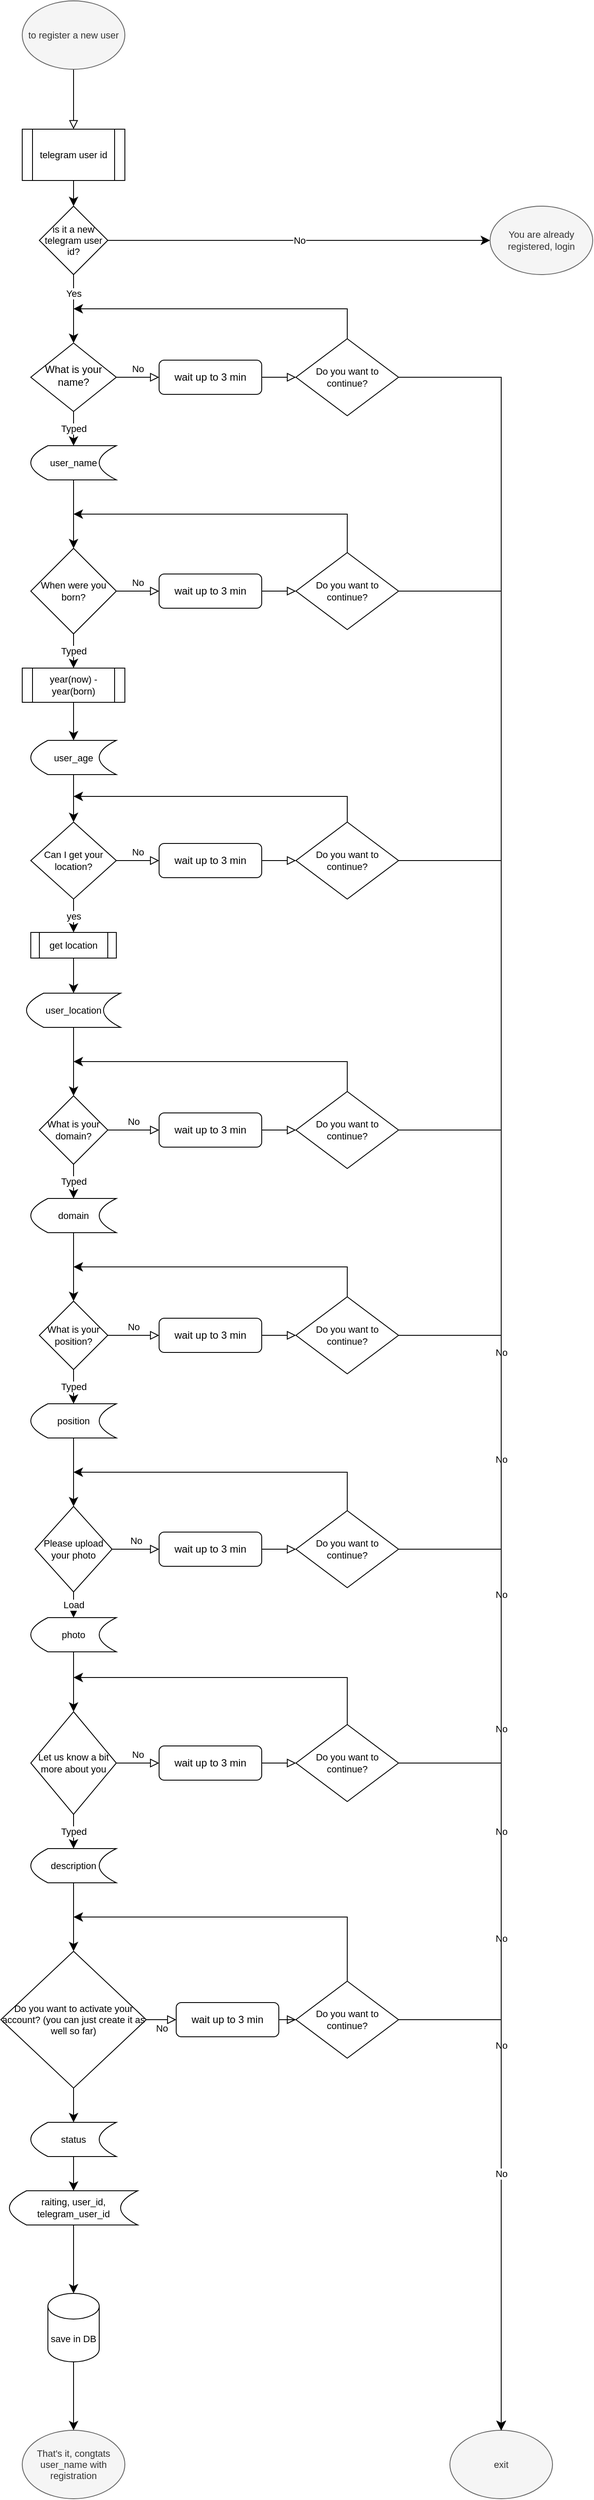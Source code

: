 <mxfile version="22.1.5" type="device">
  <diagram id="C5RBs43oDa-KdzZeNtuy" name="Page-1">
    <mxGraphModel dx="1364" dy="1940" grid="1" gridSize="10" guides="1" tooltips="1" connect="1" arrows="1" fold="1" page="1" pageScale="1" pageWidth="827" pageHeight="1169" math="0" shadow="0">
      <root>
        <mxCell id="WIyWlLk6GJQsqaUBKTNV-0" />
        <mxCell id="WIyWlLk6GJQsqaUBKTNV-1" parent="WIyWlLk6GJQsqaUBKTNV-0" />
        <mxCell id="WIyWlLk6GJQsqaUBKTNV-2" value="" style="rounded=0;html=1;jettySize=auto;orthogonalLoop=1;fontSize=11;endArrow=block;endFill=0;endSize=8;strokeWidth=1;shadow=0;labelBackgroundColor=none;edgeStyle=orthogonalEdgeStyle;" parent="WIyWlLk6GJQsqaUBKTNV-1" source="Lv3_BhyOrqylA06vnpCk-63" target="Lv3_BhyOrqylA06vnpCk-65" edge="1">
          <mxGeometry relative="1" as="geometry">
            <mxPoint x="220" y="50" as="sourcePoint" />
          </mxGeometry>
        </mxCell>
        <mxCell id="WIyWlLk6GJQsqaUBKTNV-5" value="No" style="edgeStyle=orthogonalEdgeStyle;rounded=0;html=1;jettySize=auto;orthogonalLoop=1;fontSize=11;endArrow=block;endFill=0;endSize=8;strokeWidth=1;shadow=0;labelBackgroundColor=none;" parent="WIyWlLk6GJQsqaUBKTNV-1" source="WIyWlLk6GJQsqaUBKTNV-6" target="WIyWlLk6GJQsqaUBKTNV-7" edge="1">
          <mxGeometry y="10" relative="1" as="geometry">
            <mxPoint as="offset" />
          </mxGeometry>
        </mxCell>
        <mxCell id="WIyWlLk6GJQsqaUBKTNV-6" value="What is your name?" style="rhombus;whiteSpace=wrap;html=1;shadow=0;fontFamily=Helvetica;fontSize=12;align=center;strokeWidth=1;spacing=6;spacingTop=-4;" parent="WIyWlLk6GJQsqaUBKTNV-1" vertex="1">
          <mxGeometry x="170" y="120" width="100" height="80" as="geometry" />
        </mxCell>
        <mxCell id="Lv3_BhyOrqylA06vnpCk-2" value="" style="edgeStyle=orthogonalEdgeStyle;shape=connector;rounded=0;orthogonalLoop=1;jettySize=auto;html=1;shadow=0;labelBackgroundColor=none;strokeColor=default;strokeWidth=1;align=center;verticalAlign=middle;fontFamily=Helvetica;fontSize=11;fontColor=default;endArrow=block;endFill=0;endSize=8;" edge="1" parent="WIyWlLk6GJQsqaUBKTNV-1" source="WIyWlLk6GJQsqaUBKTNV-7" target="Lv3_BhyOrqylA06vnpCk-1">
          <mxGeometry relative="1" as="geometry" />
        </mxCell>
        <mxCell id="WIyWlLk6GJQsqaUBKTNV-7" value="wait up to 3 min" style="rounded=1;whiteSpace=wrap;html=1;fontSize=12;glass=0;strokeWidth=1;shadow=0;" parent="WIyWlLk6GJQsqaUBKTNV-1" vertex="1">
          <mxGeometry x="320" y="140" width="120" height="40" as="geometry" />
        </mxCell>
        <mxCell id="Lv3_BhyOrqylA06vnpCk-1" value="Do you want to continue?" style="rhombus;whiteSpace=wrap;html=1;fontFamily=Helvetica;fontSize=11;fontColor=default;" vertex="1" parent="WIyWlLk6GJQsqaUBKTNV-1">
          <mxGeometry x="480" y="115" width="120" height="90" as="geometry" />
        </mxCell>
        <mxCell id="Lv3_BhyOrqylA06vnpCk-5" value="" style="endArrow=classic;html=1;rounded=0;shadow=0;labelBackgroundColor=none;strokeColor=default;strokeWidth=1;align=center;verticalAlign=middle;fontFamily=Helvetica;fontSize=11;fontColor=default;endSize=8;shape=connector;exitX=0.5;exitY=0;exitDx=0;exitDy=0;" edge="1" parent="WIyWlLk6GJQsqaUBKTNV-1" source="Lv3_BhyOrqylA06vnpCk-1">
          <mxGeometry width="50" height="50" relative="1" as="geometry">
            <mxPoint x="400" y="340" as="sourcePoint" />
            <mxPoint x="220" y="80" as="targetPoint" />
            <Array as="points">
              <mxPoint x="540" y="80" />
            </Array>
          </mxGeometry>
        </mxCell>
        <mxCell id="Lv3_BhyOrqylA06vnpCk-6" value="" style="endArrow=classic;html=1;rounded=0;shadow=0;labelBackgroundColor=none;strokeColor=default;strokeWidth=1;align=center;verticalAlign=middle;fontFamily=Helvetica;fontSize=11;fontColor=default;endSize=8;shape=connector;exitX=0.5;exitY=1;exitDx=0;exitDy=0;" edge="1" parent="WIyWlLk6GJQsqaUBKTNV-1" source="WIyWlLk6GJQsqaUBKTNV-6" target="Lv3_BhyOrqylA06vnpCk-8">
          <mxGeometry relative="1" as="geometry">
            <mxPoint x="370" y="310" as="sourcePoint" />
            <mxPoint x="220" y="280" as="targetPoint" />
          </mxGeometry>
        </mxCell>
        <mxCell id="Lv3_BhyOrqylA06vnpCk-7" value="Typed" style="edgeLabel;resizable=0;html=1;align=center;verticalAlign=middle;fontFamily=Helvetica;fontSize=11;fontColor=default;" connectable="0" vertex="1" parent="Lv3_BhyOrqylA06vnpCk-6">
          <mxGeometry relative="1" as="geometry" />
        </mxCell>
        <mxCell id="Lv3_BhyOrqylA06vnpCk-8" value="user_name" style="shape=dataStorage;whiteSpace=wrap;html=1;fixedSize=1;fontFamily=Helvetica;fontSize=11;fontColor=default;" vertex="1" parent="WIyWlLk6GJQsqaUBKTNV-1">
          <mxGeometry x="170" y="240" width="100" height="40" as="geometry" />
        </mxCell>
        <mxCell id="Lv3_BhyOrqylA06vnpCk-9" value="When were you born?" style="rhombus;whiteSpace=wrap;html=1;fontFamily=Helvetica;fontSize=11;fontColor=default;" vertex="1" parent="WIyWlLk6GJQsqaUBKTNV-1">
          <mxGeometry x="170" y="360" width="100" height="100" as="geometry" />
        </mxCell>
        <mxCell id="Lv3_BhyOrqylA06vnpCk-10" value="" style="endArrow=classic;html=1;rounded=0;shadow=0;labelBackgroundColor=none;strokeColor=default;strokeWidth=1;align=center;verticalAlign=middle;fontFamily=Helvetica;fontSize=11;fontColor=default;endSize=8;shape=connector;exitX=0.5;exitY=1;exitDx=0;exitDy=0;entryX=0.5;entryY=0;entryDx=0;entryDy=0;" edge="1" parent="WIyWlLk6GJQsqaUBKTNV-1" source="Lv3_BhyOrqylA06vnpCk-8" target="Lv3_BhyOrqylA06vnpCk-9">
          <mxGeometry width="50" height="50" relative="1" as="geometry">
            <mxPoint x="400" y="340" as="sourcePoint" />
            <mxPoint x="450" y="290" as="targetPoint" />
          </mxGeometry>
        </mxCell>
        <mxCell id="Lv3_BhyOrqylA06vnpCk-16" value="" style="endArrow=classic;html=1;rounded=0;shadow=0;labelBackgroundColor=none;strokeColor=default;strokeWidth=1;align=center;verticalAlign=middle;fontFamily=Helvetica;fontSize=11;fontColor=default;endSize=8;shape=connector;exitX=0.5;exitY=1;exitDx=0;exitDy=0;" edge="1" parent="WIyWlLk6GJQsqaUBKTNV-1" source="Lv3_BhyOrqylA06vnpCk-9" target="Lv3_BhyOrqylA06vnpCk-24">
          <mxGeometry relative="1" as="geometry">
            <mxPoint x="230" y="470" as="sourcePoint" />
            <mxPoint x="220" y="520" as="targetPoint" />
          </mxGeometry>
        </mxCell>
        <mxCell id="Lv3_BhyOrqylA06vnpCk-17" value="Typed" style="edgeLabel;resizable=0;html=1;align=center;verticalAlign=middle;fontFamily=Helvetica;fontSize=11;fontColor=default;" connectable="0" vertex="1" parent="Lv3_BhyOrqylA06vnpCk-16">
          <mxGeometry relative="1" as="geometry" />
        </mxCell>
        <mxCell id="Lv3_BhyOrqylA06vnpCk-18" value="Can I get your location?" style="rhombus;whiteSpace=wrap;html=1;fontFamily=Helvetica;fontSize=11;fontColor=default;" vertex="1" parent="WIyWlLk6GJQsqaUBKTNV-1">
          <mxGeometry x="170" y="680" width="100" height="90" as="geometry" />
        </mxCell>
        <mxCell id="Lv3_BhyOrqylA06vnpCk-19" value="" style="endArrow=classic;html=1;rounded=0;shadow=0;labelBackgroundColor=none;strokeColor=default;strokeWidth=1;align=center;verticalAlign=middle;fontFamily=Helvetica;fontSize=11;fontColor=default;endSize=8;shape=connector;" edge="1" parent="WIyWlLk6GJQsqaUBKTNV-1" source="Lv3_BhyOrqylA06vnpCk-18" target="Lv3_BhyOrqylA06vnpCk-21">
          <mxGeometry relative="1" as="geometry">
            <mxPoint x="370" y="580" as="sourcePoint" />
            <mxPoint x="470" y="580" as="targetPoint" />
          </mxGeometry>
        </mxCell>
        <mxCell id="Lv3_BhyOrqylA06vnpCk-20" value="yes" style="edgeLabel;resizable=0;html=1;align=center;verticalAlign=middle;fontFamily=Helvetica;fontSize=11;fontColor=default;" connectable="0" vertex="1" parent="Lv3_BhyOrqylA06vnpCk-19">
          <mxGeometry relative="1" as="geometry" />
        </mxCell>
        <mxCell id="Lv3_BhyOrqylA06vnpCk-21" value="get location" style="shape=process;whiteSpace=wrap;html=1;backgroundOutline=1;fontFamily=Helvetica;fontSize=11;fontColor=default;" vertex="1" parent="WIyWlLk6GJQsqaUBKTNV-1">
          <mxGeometry x="170" y="809" width="100" height="30" as="geometry" />
        </mxCell>
        <mxCell id="Lv3_BhyOrqylA06vnpCk-22" value="" style="endArrow=classic;html=1;rounded=0;shadow=0;labelBackgroundColor=none;strokeColor=default;strokeWidth=1;align=center;verticalAlign=middle;fontFamily=Helvetica;fontSize=11;fontColor=default;endSize=8;shape=connector;" edge="1" parent="WIyWlLk6GJQsqaUBKTNV-1" source="Lv3_BhyOrqylA06vnpCk-21" target="Lv3_BhyOrqylA06vnpCk-23">
          <mxGeometry width="50" height="50" relative="1" as="geometry">
            <mxPoint x="400" y="450" as="sourcePoint" />
            <mxPoint x="450" y="400" as="targetPoint" />
          </mxGeometry>
        </mxCell>
        <mxCell id="Lv3_BhyOrqylA06vnpCk-23" value="user_location" style="shape=dataStorage;whiteSpace=wrap;html=1;fixedSize=1;fontFamily=Helvetica;fontSize=11;fontColor=default;" vertex="1" parent="WIyWlLk6GJQsqaUBKTNV-1">
          <mxGeometry x="165" y="880" width="110" height="40" as="geometry" />
        </mxCell>
        <mxCell id="Lv3_BhyOrqylA06vnpCk-24" value="year(now) - year(born)" style="shape=process;whiteSpace=wrap;html=1;backgroundOutline=1;fontFamily=Helvetica;fontSize=11;fontColor=default;" vertex="1" parent="WIyWlLk6GJQsqaUBKTNV-1">
          <mxGeometry x="160" y="500" width="120" height="40" as="geometry" />
        </mxCell>
        <mxCell id="Lv3_BhyOrqylA06vnpCk-25" value="" style="endArrow=classic;html=1;rounded=0;shadow=0;labelBackgroundColor=none;strokeColor=default;strokeWidth=1;align=center;verticalAlign=middle;fontFamily=Helvetica;fontSize=11;fontColor=default;endSize=8;shape=connector;" edge="1" parent="WIyWlLk6GJQsqaUBKTNV-1" source="Lv3_BhyOrqylA06vnpCk-24" target="Lv3_BhyOrqylA06vnpCk-26">
          <mxGeometry width="50" height="50" relative="1" as="geometry">
            <mxPoint x="400" y="620" as="sourcePoint" />
            <mxPoint x="220" y="590" as="targetPoint" />
          </mxGeometry>
        </mxCell>
        <mxCell id="Lv3_BhyOrqylA06vnpCk-26" value="user_age" style="shape=dataStorage;whiteSpace=wrap;html=1;fixedSize=1;fontFamily=Helvetica;fontSize=11;fontColor=default;" vertex="1" parent="WIyWlLk6GJQsqaUBKTNV-1">
          <mxGeometry x="170" y="584.5" width="100" height="40" as="geometry" />
        </mxCell>
        <mxCell id="Lv3_BhyOrqylA06vnpCk-28" value="" style="endArrow=classic;html=1;rounded=0;shadow=0;labelBackgroundColor=none;strokeColor=default;strokeWidth=1;align=center;verticalAlign=middle;fontFamily=Helvetica;fontSize=11;fontColor=default;endSize=8;shape=connector;" edge="1" parent="WIyWlLk6GJQsqaUBKTNV-1" source="Lv3_BhyOrqylA06vnpCk-26" target="Lv3_BhyOrqylA06vnpCk-18">
          <mxGeometry width="50" height="50" relative="1" as="geometry">
            <mxPoint x="400" y="620" as="sourcePoint" />
            <mxPoint x="450" y="570" as="targetPoint" />
          </mxGeometry>
        </mxCell>
        <mxCell id="Lv3_BhyOrqylA06vnpCk-29" value="" style="endArrow=classic;html=1;rounded=0;shadow=0;labelBackgroundColor=none;strokeColor=default;strokeWidth=1;align=center;verticalAlign=middle;fontFamily=Helvetica;fontSize=11;fontColor=default;endSize=8;shape=connector;" edge="1" parent="WIyWlLk6GJQsqaUBKTNV-1" source="Lv3_BhyOrqylA06vnpCk-23" target="Lv3_BhyOrqylA06vnpCk-30">
          <mxGeometry width="50" height="50" relative="1" as="geometry">
            <mxPoint x="400" y="620" as="sourcePoint" />
            <mxPoint x="450" y="570" as="targetPoint" />
          </mxGeometry>
        </mxCell>
        <mxCell id="Lv3_BhyOrqylA06vnpCk-30" value="What is your domain?" style="rhombus;whiteSpace=wrap;html=1;fontFamily=Helvetica;fontSize=11;fontColor=default;" vertex="1" parent="WIyWlLk6GJQsqaUBKTNV-1">
          <mxGeometry x="180" y="1000" width="80" height="80" as="geometry" />
        </mxCell>
        <mxCell id="Lv3_BhyOrqylA06vnpCk-31" value="domain" style="shape=dataStorage;whiteSpace=wrap;html=1;fixedSize=1;fontFamily=Helvetica;fontSize=11;fontColor=default;" vertex="1" parent="WIyWlLk6GJQsqaUBKTNV-1">
          <mxGeometry x="170" y="1120" width="100" height="40" as="geometry" />
        </mxCell>
        <mxCell id="Lv3_BhyOrqylA06vnpCk-32" value="" style="endArrow=classic;html=1;rounded=0;shadow=0;labelBackgroundColor=none;strokeColor=default;strokeWidth=1;align=center;verticalAlign=middle;fontFamily=Helvetica;fontSize=11;fontColor=default;endSize=8;shape=connector;" edge="1" parent="WIyWlLk6GJQsqaUBKTNV-1" source="Lv3_BhyOrqylA06vnpCk-30" target="Lv3_BhyOrqylA06vnpCk-31">
          <mxGeometry relative="1" as="geometry">
            <mxPoint x="270" y="890" as="sourcePoint" />
            <mxPoint x="370" y="890" as="targetPoint" />
          </mxGeometry>
        </mxCell>
        <mxCell id="Lv3_BhyOrqylA06vnpCk-33" value="Typed" style="edgeLabel;resizable=0;html=1;align=center;verticalAlign=middle;fontFamily=Helvetica;fontSize=11;fontColor=default;" connectable="0" vertex="1" parent="Lv3_BhyOrqylA06vnpCk-32">
          <mxGeometry relative="1" as="geometry" />
        </mxCell>
        <mxCell id="Lv3_BhyOrqylA06vnpCk-36" value="" style="endArrow=classic;html=1;rounded=0;shadow=0;labelBackgroundColor=none;strokeColor=default;strokeWidth=1;align=center;verticalAlign=middle;fontFamily=Helvetica;fontSize=11;fontColor=default;endSize=8;shape=connector;" edge="1" parent="WIyWlLk6GJQsqaUBKTNV-1" source="Lv3_BhyOrqylA06vnpCk-31" target="Lv3_BhyOrqylA06vnpCk-37">
          <mxGeometry width="50" height="50" relative="1" as="geometry">
            <mxPoint x="300" y="920" as="sourcePoint" />
            <mxPoint x="220" y="1240" as="targetPoint" />
          </mxGeometry>
        </mxCell>
        <mxCell id="Lv3_BhyOrqylA06vnpCk-37" value="What is your position?" style="rhombus;whiteSpace=wrap;html=1;fontFamily=Helvetica;fontSize=11;fontColor=default;" vertex="1" parent="WIyWlLk6GJQsqaUBKTNV-1">
          <mxGeometry x="180" y="1240" width="80" height="80" as="geometry" />
        </mxCell>
        <mxCell id="Lv3_BhyOrqylA06vnpCk-38" value="" style="endArrow=classic;html=1;rounded=0;shadow=0;labelBackgroundColor=none;strokeColor=default;strokeWidth=1;align=center;verticalAlign=middle;fontFamily=Helvetica;fontSize=11;fontColor=default;endSize=8;shape=connector;" edge="1" parent="WIyWlLk6GJQsqaUBKTNV-1" source="Lv3_BhyOrqylA06vnpCk-37" target="Lv3_BhyOrqylA06vnpCk-40">
          <mxGeometry relative="1" as="geometry">
            <mxPoint x="230" y="1090" as="sourcePoint" />
            <mxPoint x="220" y="1360" as="targetPoint" />
            <Array as="points">
              <mxPoint x="220" y="1340" />
            </Array>
          </mxGeometry>
        </mxCell>
        <mxCell id="Lv3_BhyOrqylA06vnpCk-39" value="Typed" style="edgeLabel;resizable=0;html=1;align=center;verticalAlign=middle;fontFamily=Helvetica;fontSize=11;fontColor=default;" connectable="0" vertex="1" parent="Lv3_BhyOrqylA06vnpCk-38">
          <mxGeometry relative="1" as="geometry" />
        </mxCell>
        <mxCell id="Lv3_BhyOrqylA06vnpCk-40" value="position" style="shape=dataStorage;whiteSpace=wrap;html=1;fixedSize=1;fontFamily=Helvetica;fontSize=11;fontColor=default;" vertex="1" parent="WIyWlLk6GJQsqaUBKTNV-1">
          <mxGeometry x="170" y="1360" width="100" height="40" as="geometry" />
        </mxCell>
        <mxCell id="Lv3_BhyOrqylA06vnpCk-41" value="" style="endArrow=classic;html=1;rounded=0;shadow=0;labelBackgroundColor=none;strokeColor=default;strokeWidth=1;align=center;verticalAlign=middle;fontFamily=Helvetica;fontSize=11;fontColor=default;endSize=8;shape=connector;" edge="1" parent="WIyWlLk6GJQsqaUBKTNV-1" source="Lv3_BhyOrqylA06vnpCk-40" target="Lv3_BhyOrqylA06vnpCk-42">
          <mxGeometry width="50" height="50" relative="1" as="geometry">
            <mxPoint x="360" y="1350" as="sourcePoint" />
            <mxPoint x="410" y="1300" as="targetPoint" />
          </mxGeometry>
        </mxCell>
        <mxCell id="Lv3_BhyOrqylA06vnpCk-42" value="Please upload your photo" style="rhombus;whiteSpace=wrap;html=1;fontFamily=Helvetica;fontSize=11;fontColor=default;" vertex="1" parent="WIyWlLk6GJQsqaUBKTNV-1">
          <mxGeometry x="175" y="1480" width="90" height="100" as="geometry" />
        </mxCell>
        <mxCell id="Lv3_BhyOrqylA06vnpCk-45" value="photo" style="shape=dataStorage;whiteSpace=wrap;html=1;fixedSize=1;fontFamily=Helvetica;fontSize=11;fontColor=default;" vertex="1" parent="WIyWlLk6GJQsqaUBKTNV-1">
          <mxGeometry x="170" y="1610" width="100" height="40" as="geometry" />
        </mxCell>
        <mxCell id="Lv3_BhyOrqylA06vnpCk-46" value="" style="endArrow=classic;html=1;rounded=0;shadow=0;labelBackgroundColor=none;strokeColor=default;strokeWidth=1;align=center;verticalAlign=middle;fontFamily=Helvetica;fontSize=11;fontColor=default;endSize=8;shape=connector;" edge="1" parent="WIyWlLk6GJQsqaUBKTNV-1" source="Lv3_BhyOrqylA06vnpCk-42" target="Lv3_BhyOrqylA06vnpCk-45">
          <mxGeometry relative="1" as="geometry">
            <mxPoint x="320" y="1410" as="sourcePoint" />
            <mxPoint x="420" y="1410" as="targetPoint" />
          </mxGeometry>
        </mxCell>
        <mxCell id="Lv3_BhyOrqylA06vnpCk-47" value="Load" style="edgeLabel;resizable=0;html=1;align=center;verticalAlign=middle;fontFamily=Helvetica;fontSize=11;fontColor=default;" connectable="0" vertex="1" parent="Lv3_BhyOrqylA06vnpCk-46">
          <mxGeometry relative="1" as="geometry" />
        </mxCell>
        <mxCell id="Lv3_BhyOrqylA06vnpCk-48" value="" style="endArrow=classic;html=1;rounded=0;shadow=0;labelBackgroundColor=none;strokeColor=default;strokeWidth=1;align=center;verticalAlign=middle;fontFamily=Helvetica;fontSize=11;fontColor=default;endSize=8;shape=connector;" edge="1" parent="WIyWlLk6GJQsqaUBKTNV-1" source="Lv3_BhyOrqylA06vnpCk-45" target="Lv3_BhyOrqylA06vnpCk-49">
          <mxGeometry width="50" height="50" relative="1" as="geometry">
            <mxPoint x="350" y="1620" as="sourcePoint" />
            <mxPoint x="400" y="1570" as="targetPoint" />
          </mxGeometry>
        </mxCell>
        <mxCell id="Lv3_BhyOrqylA06vnpCk-49" value="Let us know a bit more about you" style="rhombus;whiteSpace=wrap;html=1;fontFamily=Helvetica;fontSize=11;fontColor=default;" vertex="1" parent="WIyWlLk6GJQsqaUBKTNV-1">
          <mxGeometry x="170" y="1720" width="100" height="120" as="geometry" />
        </mxCell>
        <mxCell id="Lv3_BhyOrqylA06vnpCk-50" value="description" style="shape=dataStorage;whiteSpace=wrap;html=1;fixedSize=1;fontFamily=Helvetica;fontSize=11;fontColor=default;" vertex="1" parent="WIyWlLk6GJQsqaUBKTNV-1">
          <mxGeometry x="170" y="1880" width="100" height="40" as="geometry" />
        </mxCell>
        <mxCell id="Lv3_BhyOrqylA06vnpCk-51" value="" style="endArrow=classic;html=1;rounded=0;shadow=0;labelBackgroundColor=none;strokeColor=default;strokeWidth=1;align=center;verticalAlign=middle;fontFamily=Helvetica;fontSize=11;fontColor=default;endSize=8;shape=connector;" edge="1" parent="WIyWlLk6GJQsqaUBKTNV-1" source="Lv3_BhyOrqylA06vnpCk-49" target="Lv3_BhyOrqylA06vnpCk-50">
          <mxGeometry relative="1" as="geometry">
            <mxPoint x="230" y="1330" as="sourcePoint" />
            <mxPoint x="230" y="1370" as="targetPoint" />
            <Array as="points" />
          </mxGeometry>
        </mxCell>
        <mxCell id="Lv3_BhyOrqylA06vnpCk-52" value="Typed" style="edgeLabel;resizable=0;html=1;align=center;verticalAlign=middle;fontFamily=Helvetica;fontSize=11;fontColor=default;" connectable="0" vertex="1" parent="Lv3_BhyOrqylA06vnpCk-51">
          <mxGeometry relative="1" as="geometry" />
        </mxCell>
        <mxCell id="Lv3_BhyOrqylA06vnpCk-53" value="" style="endArrow=classic;html=1;rounded=0;shadow=0;labelBackgroundColor=none;strokeColor=default;strokeWidth=1;align=center;verticalAlign=middle;fontFamily=Helvetica;fontSize=11;fontColor=default;endSize=8;shape=connector;" edge="1" parent="WIyWlLk6GJQsqaUBKTNV-1" source="Lv3_BhyOrqylA06vnpCk-50">
          <mxGeometry width="50" height="50" relative="1" as="geometry">
            <mxPoint x="350" y="1920" as="sourcePoint" />
            <mxPoint x="220" y="2000" as="targetPoint" />
          </mxGeometry>
        </mxCell>
        <mxCell id="Lv3_BhyOrqylA06vnpCk-54" value="Do you want to activate your account? (you can just create it as well so far)" style="rhombus;whiteSpace=wrap;html=1;fontFamily=Helvetica;fontSize=11;fontColor=default;" vertex="1" parent="WIyWlLk6GJQsqaUBKTNV-1">
          <mxGeometry x="135" y="2000" width="170" height="160" as="geometry" />
        </mxCell>
        <mxCell id="Lv3_BhyOrqylA06vnpCk-55" value="status" style="shape=dataStorage;whiteSpace=wrap;html=1;fixedSize=1;fontFamily=Helvetica;fontSize=11;fontColor=default;" vertex="1" parent="WIyWlLk6GJQsqaUBKTNV-1">
          <mxGeometry x="170" y="2200" width="100" height="40" as="geometry" />
        </mxCell>
        <mxCell id="Lv3_BhyOrqylA06vnpCk-59" value="" style="endArrow=classic;html=1;rounded=0;shadow=0;labelBackgroundColor=none;strokeColor=default;strokeWidth=1;align=center;verticalAlign=middle;fontFamily=Helvetica;fontSize=11;fontColor=default;endSize=8;shape=connector;" edge="1" parent="WIyWlLk6GJQsqaUBKTNV-1" source="Lv3_BhyOrqylA06vnpCk-54" target="Lv3_BhyOrqylA06vnpCk-55">
          <mxGeometry width="50" height="50" relative="1" as="geometry">
            <mxPoint x="390" y="2160" as="sourcePoint" />
            <mxPoint x="440" y="2110" as="targetPoint" />
          </mxGeometry>
        </mxCell>
        <mxCell id="Lv3_BhyOrqylA06vnpCk-60" value="raiting, user_id, telegram_user_id" style="shape=dataStorage;whiteSpace=wrap;html=1;fixedSize=1;fontFamily=Helvetica;fontSize=11;fontColor=default;" vertex="1" parent="WIyWlLk6GJQsqaUBKTNV-1">
          <mxGeometry x="145" y="2280" width="150" height="40" as="geometry" />
        </mxCell>
        <mxCell id="Lv3_BhyOrqylA06vnpCk-62" value="save in DB" style="shape=cylinder3;whiteSpace=wrap;html=1;boundedLbl=1;backgroundOutline=1;size=15;fontFamily=Helvetica;fontSize=11;fontColor=default;" vertex="1" parent="WIyWlLk6GJQsqaUBKTNV-1">
          <mxGeometry x="190" y="2400" width="60" height="80" as="geometry" />
        </mxCell>
        <mxCell id="Lv3_BhyOrqylA06vnpCk-63" value="to register a new user" style="ellipse;whiteSpace=wrap;html=1;fontFamily=Helvetica;fontSize=11;fontColor=#333333;fillColor=#f5f5f5;strokeColor=#666666;" vertex="1" parent="WIyWlLk6GJQsqaUBKTNV-1">
          <mxGeometry x="160" y="-280" width="120" height="80" as="geometry" />
        </mxCell>
        <mxCell id="Lv3_BhyOrqylA06vnpCk-64" value="That&#39;s it, congtats user_name with registration" style="ellipse;whiteSpace=wrap;html=1;fontFamily=Helvetica;fontSize=11;fontColor=#333333;fillColor=#f5f5f5;strokeColor=#666666;" vertex="1" parent="WIyWlLk6GJQsqaUBKTNV-1">
          <mxGeometry x="160" y="2560" width="120" height="80" as="geometry" />
        </mxCell>
        <mxCell id="Lv3_BhyOrqylA06vnpCk-65" value="telegram user id" style="shape=process;whiteSpace=wrap;html=1;backgroundOutline=1;fontFamily=Helvetica;fontSize=11;fontColor=default;" vertex="1" parent="WIyWlLk6GJQsqaUBKTNV-1">
          <mxGeometry x="160" y="-130" width="120" height="60" as="geometry" />
        </mxCell>
        <mxCell id="Lv3_BhyOrqylA06vnpCk-66" value="is it a new telegram user id?" style="rhombus;whiteSpace=wrap;html=1;fontFamily=Helvetica;fontSize=11;fontColor=default;" vertex="1" parent="WIyWlLk6GJQsqaUBKTNV-1">
          <mxGeometry x="180" y="-40" width="80" height="80" as="geometry" />
        </mxCell>
        <mxCell id="Lv3_BhyOrqylA06vnpCk-67" value="" style="endArrow=classic;html=1;rounded=0;shadow=0;labelBackgroundColor=none;strokeColor=default;strokeWidth=1;align=center;verticalAlign=middle;fontFamily=Helvetica;fontSize=11;fontColor=default;endSize=8;shape=connector;" edge="1" parent="WIyWlLk6GJQsqaUBKTNV-1" source="Lv3_BhyOrqylA06vnpCk-65" target="Lv3_BhyOrqylA06vnpCk-66">
          <mxGeometry width="50" height="50" relative="1" as="geometry">
            <mxPoint x="390" y="240" as="sourcePoint" />
            <mxPoint x="440" y="190" as="targetPoint" />
          </mxGeometry>
        </mxCell>
        <mxCell id="Lv3_BhyOrqylA06vnpCk-68" value="" style="endArrow=classic;html=1;rounded=0;shadow=0;labelBackgroundColor=none;strokeColor=default;strokeWidth=1;align=center;verticalAlign=middle;fontFamily=Helvetica;fontSize=11;fontColor=default;endSize=8;shape=connector;" edge="1" parent="WIyWlLk6GJQsqaUBKTNV-1" source="Lv3_BhyOrqylA06vnpCk-66" target="WIyWlLk6GJQsqaUBKTNV-6">
          <mxGeometry relative="1" as="geometry">
            <mxPoint x="370" y="220" as="sourcePoint" />
            <mxPoint x="470" y="220" as="targetPoint" />
          </mxGeometry>
        </mxCell>
        <mxCell id="Lv3_BhyOrqylA06vnpCk-69" value="Yes" style="edgeLabel;resizable=0;html=1;align=center;verticalAlign=middle;fontFamily=Helvetica;fontSize=11;fontColor=default;" connectable="0" vertex="1" parent="Lv3_BhyOrqylA06vnpCk-68">
          <mxGeometry relative="1" as="geometry">
            <mxPoint y="-18" as="offset" />
          </mxGeometry>
        </mxCell>
        <mxCell id="Lv3_BhyOrqylA06vnpCk-70" value="" style="endArrow=classic;html=1;rounded=0;shadow=0;labelBackgroundColor=none;strokeColor=default;strokeWidth=1;align=center;verticalAlign=middle;fontFamily=Helvetica;fontSize=11;fontColor=default;endSize=8;shape=connector;" edge="1" parent="WIyWlLk6GJQsqaUBKTNV-1" source="Lv3_BhyOrqylA06vnpCk-55" target="Lv3_BhyOrqylA06vnpCk-60">
          <mxGeometry width="50" height="50" relative="1" as="geometry">
            <mxPoint x="390" y="2350" as="sourcePoint" />
            <mxPoint x="440" y="2300" as="targetPoint" />
          </mxGeometry>
        </mxCell>
        <mxCell id="Lv3_BhyOrqylA06vnpCk-71" value="" style="endArrow=classic;html=1;rounded=0;shadow=0;labelBackgroundColor=none;strokeColor=default;strokeWidth=1;align=center;verticalAlign=middle;fontFamily=Helvetica;fontSize=11;fontColor=default;endSize=8;shape=connector;" edge="1" parent="WIyWlLk6GJQsqaUBKTNV-1" source="Lv3_BhyOrqylA06vnpCk-60" target="Lv3_BhyOrqylA06vnpCk-62">
          <mxGeometry width="50" height="50" relative="1" as="geometry">
            <mxPoint x="390" y="2350" as="sourcePoint" />
            <mxPoint x="440" y="2300" as="targetPoint" />
          </mxGeometry>
        </mxCell>
        <mxCell id="Lv3_BhyOrqylA06vnpCk-72" value="" style="endArrow=classic;html=1;rounded=0;shadow=0;labelBackgroundColor=none;strokeColor=default;strokeWidth=1;align=center;verticalAlign=middle;fontFamily=Helvetica;fontSize=11;fontColor=default;endSize=8;shape=connector;" edge="1" parent="WIyWlLk6GJQsqaUBKTNV-1" source="Lv3_BhyOrqylA06vnpCk-62" target="Lv3_BhyOrqylA06vnpCk-64">
          <mxGeometry width="50" height="50" relative="1" as="geometry">
            <mxPoint x="390" y="2350" as="sourcePoint" />
            <mxPoint x="440" y="2300" as="targetPoint" />
          </mxGeometry>
        </mxCell>
        <mxCell id="Lv3_BhyOrqylA06vnpCk-73" value="No" style="endArrow=classic;html=1;rounded=0;shadow=0;labelBackgroundColor=none;strokeColor=default;strokeWidth=1;align=center;verticalAlign=middle;fontFamily=Helvetica;fontSize=11;fontColor=default;endSize=8;shape=connector;" edge="1" parent="WIyWlLk6GJQsqaUBKTNV-1" source="Lv3_BhyOrqylA06vnpCk-66" target="Lv3_BhyOrqylA06vnpCk-75">
          <mxGeometry relative="1" as="geometry">
            <mxPoint x="370" y="-78" as="sourcePoint" />
            <mxPoint x="470" as="targetPoint" />
          </mxGeometry>
        </mxCell>
        <mxCell id="Lv3_BhyOrqylA06vnpCk-74" value="No" style="edgeLabel;resizable=0;html=1;align=center;verticalAlign=middle;fontFamily=Helvetica;fontSize=11;fontColor=default;" connectable="0" vertex="1" parent="Lv3_BhyOrqylA06vnpCk-73">
          <mxGeometry relative="1" as="geometry" />
        </mxCell>
        <mxCell id="Lv3_BhyOrqylA06vnpCk-75" value="You are already registered, login" style="ellipse;whiteSpace=wrap;html=1;fontFamily=Helvetica;fontSize=11;fontColor=#333333;fillColor=#f5f5f5;strokeColor=#666666;" vertex="1" parent="WIyWlLk6GJQsqaUBKTNV-1">
          <mxGeometry x="707" y="-40" width="120" height="80" as="geometry" />
        </mxCell>
        <mxCell id="Lv3_BhyOrqylA06vnpCk-78" value="No" style="edgeStyle=orthogonalEdgeStyle;rounded=0;html=1;jettySize=auto;orthogonalLoop=1;fontSize=11;endArrow=block;endFill=0;endSize=8;strokeWidth=1;shadow=0;labelBackgroundColor=none;" edge="1" parent="WIyWlLk6GJQsqaUBKTNV-1" target="Lv3_BhyOrqylA06vnpCk-80" source="Lv3_BhyOrqylA06vnpCk-9">
          <mxGeometry y="10" relative="1" as="geometry">
            <mxPoint as="offset" />
            <mxPoint x="270" y="410" as="sourcePoint" />
          </mxGeometry>
        </mxCell>
        <mxCell id="Lv3_BhyOrqylA06vnpCk-79" value="" style="edgeStyle=orthogonalEdgeStyle;shape=connector;rounded=0;orthogonalLoop=1;jettySize=auto;html=1;shadow=0;labelBackgroundColor=none;strokeColor=default;strokeWidth=1;align=center;verticalAlign=middle;fontFamily=Helvetica;fontSize=11;fontColor=default;endArrow=block;endFill=0;endSize=8;" edge="1" parent="WIyWlLk6GJQsqaUBKTNV-1" source="Lv3_BhyOrqylA06vnpCk-80" target="Lv3_BhyOrqylA06vnpCk-81">
          <mxGeometry relative="1" as="geometry" />
        </mxCell>
        <mxCell id="Lv3_BhyOrqylA06vnpCk-80" value="wait up to 3 min" style="rounded=1;whiteSpace=wrap;html=1;fontSize=12;glass=0;strokeWidth=1;shadow=0;" vertex="1" parent="WIyWlLk6GJQsqaUBKTNV-1">
          <mxGeometry x="320" y="390" width="120" height="40" as="geometry" />
        </mxCell>
        <mxCell id="Lv3_BhyOrqylA06vnpCk-81" value="Do you want to continue?" style="rhombus;whiteSpace=wrap;html=1;fontFamily=Helvetica;fontSize=11;fontColor=default;" vertex="1" parent="WIyWlLk6GJQsqaUBKTNV-1">
          <mxGeometry x="480" y="365" width="120" height="90" as="geometry" />
        </mxCell>
        <mxCell id="Lv3_BhyOrqylA06vnpCk-82" value="" style="endArrow=classic;html=1;rounded=0;shadow=0;labelBackgroundColor=none;strokeColor=default;strokeWidth=1;align=center;verticalAlign=middle;fontFamily=Helvetica;fontSize=11;fontColor=default;endSize=8;shape=connector;exitX=0.5;exitY=0;exitDx=0;exitDy=0;" edge="1" parent="WIyWlLk6GJQsqaUBKTNV-1" source="Lv3_BhyOrqylA06vnpCk-81">
          <mxGeometry width="50" height="50" relative="1" as="geometry">
            <mxPoint x="400" y="590" as="sourcePoint" />
            <mxPoint x="220" y="320" as="targetPoint" />
            <Array as="points">
              <mxPoint x="540" y="320" />
            </Array>
          </mxGeometry>
        </mxCell>
        <mxCell id="Lv3_BhyOrqylA06vnpCk-83" value="No" style="edgeStyle=orthogonalEdgeStyle;rounded=0;html=1;jettySize=auto;orthogonalLoop=1;fontSize=11;endArrow=block;endFill=0;endSize=8;strokeWidth=1;shadow=0;labelBackgroundColor=none;" edge="1" parent="WIyWlLk6GJQsqaUBKTNV-1" target="Lv3_BhyOrqylA06vnpCk-85" source="Lv3_BhyOrqylA06vnpCk-54">
          <mxGeometry y="10" relative="1" as="geometry">
            <mxPoint as="offset" />
            <mxPoint x="270" y="2080" as="sourcePoint" />
          </mxGeometry>
        </mxCell>
        <mxCell id="Lv3_BhyOrqylA06vnpCk-84" value="" style="edgeStyle=orthogonalEdgeStyle;shape=connector;rounded=0;orthogonalLoop=1;jettySize=auto;html=1;shadow=0;labelBackgroundColor=none;strokeColor=default;strokeWidth=1;align=center;verticalAlign=middle;fontFamily=Helvetica;fontSize=11;fontColor=default;endArrow=block;endFill=0;endSize=8;" edge="1" parent="WIyWlLk6GJQsqaUBKTNV-1" source="Lv3_BhyOrqylA06vnpCk-85" target="Lv3_BhyOrqylA06vnpCk-86">
          <mxGeometry relative="1" as="geometry" />
        </mxCell>
        <mxCell id="Lv3_BhyOrqylA06vnpCk-85" value="wait up to 3 min" style="rounded=1;whiteSpace=wrap;html=1;fontSize=12;glass=0;strokeWidth=1;shadow=0;" vertex="1" parent="WIyWlLk6GJQsqaUBKTNV-1">
          <mxGeometry x="340" y="2060" width="120" height="40" as="geometry" />
        </mxCell>
        <mxCell id="Lv3_BhyOrqylA06vnpCk-86" value="Do you want to continue?" style="rhombus;whiteSpace=wrap;html=1;fontFamily=Helvetica;fontSize=11;fontColor=default;" vertex="1" parent="WIyWlLk6GJQsqaUBKTNV-1">
          <mxGeometry x="480" y="2035" width="120" height="90" as="geometry" />
        </mxCell>
        <mxCell id="Lv3_BhyOrqylA06vnpCk-87" value="" style="endArrow=classic;html=1;rounded=0;shadow=0;labelBackgroundColor=none;strokeColor=default;strokeWidth=1;align=center;verticalAlign=middle;fontFamily=Helvetica;fontSize=11;fontColor=default;endSize=8;shape=connector;exitX=0.5;exitY=0;exitDx=0;exitDy=0;" edge="1" parent="WIyWlLk6GJQsqaUBKTNV-1" source="Lv3_BhyOrqylA06vnpCk-86">
          <mxGeometry width="50" height="50" relative="1" as="geometry">
            <mxPoint x="400" y="2260" as="sourcePoint" />
            <mxPoint x="220" y="1960" as="targetPoint" />
            <Array as="points">
              <mxPoint x="540" y="1960" />
            </Array>
          </mxGeometry>
        </mxCell>
        <mxCell id="Lv3_BhyOrqylA06vnpCk-88" value="No" style="edgeStyle=orthogonalEdgeStyle;rounded=0;html=1;jettySize=auto;orthogonalLoop=1;fontSize=11;endArrow=block;endFill=0;endSize=8;strokeWidth=1;shadow=0;labelBackgroundColor=none;" edge="1" parent="WIyWlLk6GJQsqaUBKTNV-1" target="Lv3_BhyOrqylA06vnpCk-90" source="Lv3_BhyOrqylA06vnpCk-49">
          <mxGeometry y="10" relative="1" as="geometry">
            <mxPoint as="offset" />
            <mxPoint x="270" y="1780" as="sourcePoint" />
          </mxGeometry>
        </mxCell>
        <mxCell id="Lv3_BhyOrqylA06vnpCk-89" value="" style="edgeStyle=orthogonalEdgeStyle;shape=connector;rounded=0;orthogonalLoop=1;jettySize=auto;html=1;shadow=0;labelBackgroundColor=none;strokeColor=default;strokeWidth=1;align=center;verticalAlign=middle;fontFamily=Helvetica;fontSize=11;fontColor=default;endArrow=block;endFill=0;endSize=8;" edge="1" parent="WIyWlLk6GJQsqaUBKTNV-1" source="Lv3_BhyOrqylA06vnpCk-90" target="Lv3_BhyOrqylA06vnpCk-91">
          <mxGeometry relative="1" as="geometry" />
        </mxCell>
        <mxCell id="Lv3_BhyOrqylA06vnpCk-90" value="wait up to 3 min" style="rounded=1;whiteSpace=wrap;html=1;fontSize=12;glass=0;strokeWidth=1;shadow=0;" vertex="1" parent="WIyWlLk6GJQsqaUBKTNV-1">
          <mxGeometry x="320" y="1760" width="120" height="40" as="geometry" />
        </mxCell>
        <mxCell id="Lv3_BhyOrqylA06vnpCk-91" value="Do you want to continue?" style="rhombus;whiteSpace=wrap;html=1;fontFamily=Helvetica;fontSize=11;fontColor=default;" vertex="1" parent="WIyWlLk6GJQsqaUBKTNV-1">
          <mxGeometry x="480" y="1735" width="120" height="90" as="geometry" />
        </mxCell>
        <mxCell id="Lv3_BhyOrqylA06vnpCk-92" value="" style="endArrow=classic;html=1;rounded=0;shadow=0;labelBackgroundColor=none;strokeColor=default;strokeWidth=1;align=center;verticalAlign=middle;fontFamily=Helvetica;fontSize=11;fontColor=default;endSize=8;shape=connector;exitX=0.5;exitY=0;exitDx=0;exitDy=0;" edge="1" parent="WIyWlLk6GJQsqaUBKTNV-1" source="Lv3_BhyOrqylA06vnpCk-91">
          <mxGeometry width="50" height="50" relative="1" as="geometry">
            <mxPoint x="400" y="1960" as="sourcePoint" />
            <mxPoint x="220" y="1680" as="targetPoint" />
            <Array as="points">
              <mxPoint x="540" y="1680" />
            </Array>
          </mxGeometry>
        </mxCell>
        <mxCell id="Lv3_BhyOrqylA06vnpCk-98" value="No" style="edgeStyle=orthogonalEdgeStyle;rounded=0;html=1;jettySize=auto;orthogonalLoop=1;fontSize=11;endArrow=block;endFill=0;endSize=8;strokeWidth=1;shadow=0;labelBackgroundColor=none;" edge="1" parent="WIyWlLk6GJQsqaUBKTNV-1" target="Lv3_BhyOrqylA06vnpCk-100" source="Lv3_BhyOrqylA06vnpCk-42">
          <mxGeometry y="10" relative="1" as="geometry">
            <mxPoint as="offset" />
            <mxPoint x="270" y="1530" as="sourcePoint" />
          </mxGeometry>
        </mxCell>
        <mxCell id="Lv3_BhyOrqylA06vnpCk-99" value="" style="edgeStyle=orthogonalEdgeStyle;shape=connector;rounded=0;orthogonalLoop=1;jettySize=auto;html=1;shadow=0;labelBackgroundColor=none;strokeColor=default;strokeWidth=1;align=center;verticalAlign=middle;fontFamily=Helvetica;fontSize=11;fontColor=default;endArrow=block;endFill=0;endSize=8;" edge="1" parent="WIyWlLk6GJQsqaUBKTNV-1" source="Lv3_BhyOrqylA06vnpCk-100" target="Lv3_BhyOrqylA06vnpCk-101">
          <mxGeometry relative="1" as="geometry" />
        </mxCell>
        <mxCell id="Lv3_BhyOrqylA06vnpCk-100" value="wait up to 3 min" style="rounded=1;whiteSpace=wrap;html=1;fontSize=12;glass=0;strokeWidth=1;shadow=0;" vertex="1" parent="WIyWlLk6GJQsqaUBKTNV-1">
          <mxGeometry x="320" y="1510" width="120" height="40" as="geometry" />
        </mxCell>
        <mxCell id="Lv3_BhyOrqylA06vnpCk-101" value="Do you want to continue?" style="rhombus;whiteSpace=wrap;html=1;fontFamily=Helvetica;fontSize=11;fontColor=default;" vertex="1" parent="WIyWlLk6GJQsqaUBKTNV-1">
          <mxGeometry x="480" y="1485" width="120" height="90" as="geometry" />
        </mxCell>
        <mxCell id="Lv3_BhyOrqylA06vnpCk-102" value="" style="endArrow=classic;html=1;rounded=0;shadow=0;labelBackgroundColor=none;strokeColor=default;strokeWidth=1;align=center;verticalAlign=middle;fontFamily=Helvetica;fontSize=11;fontColor=default;endSize=8;shape=connector;exitX=0.5;exitY=0;exitDx=0;exitDy=0;" edge="1" parent="WIyWlLk6GJQsqaUBKTNV-1" source="Lv3_BhyOrqylA06vnpCk-101">
          <mxGeometry width="50" height="50" relative="1" as="geometry">
            <mxPoint x="400" y="1710" as="sourcePoint" />
            <mxPoint x="220" y="1440" as="targetPoint" />
            <Array as="points">
              <mxPoint x="540" y="1440" />
            </Array>
          </mxGeometry>
        </mxCell>
        <mxCell id="Lv3_BhyOrqylA06vnpCk-103" value="No" style="edgeStyle=orthogonalEdgeStyle;rounded=0;html=1;jettySize=auto;orthogonalLoop=1;fontSize=11;endArrow=block;endFill=0;endSize=8;strokeWidth=1;shadow=0;labelBackgroundColor=none;" edge="1" parent="WIyWlLk6GJQsqaUBKTNV-1" target="Lv3_BhyOrqylA06vnpCk-105" source="Lv3_BhyOrqylA06vnpCk-37">
          <mxGeometry y="10" relative="1" as="geometry">
            <mxPoint as="offset" />
            <mxPoint x="270" y="1280" as="sourcePoint" />
          </mxGeometry>
        </mxCell>
        <mxCell id="Lv3_BhyOrqylA06vnpCk-104" value="" style="edgeStyle=orthogonalEdgeStyle;shape=connector;rounded=0;orthogonalLoop=1;jettySize=auto;html=1;shadow=0;labelBackgroundColor=none;strokeColor=default;strokeWidth=1;align=center;verticalAlign=middle;fontFamily=Helvetica;fontSize=11;fontColor=default;endArrow=block;endFill=0;endSize=8;" edge="1" parent="WIyWlLk6GJQsqaUBKTNV-1" source="Lv3_BhyOrqylA06vnpCk-105" target="Lv3_BhyOrqylA06vnpCk-106">
          <mxGeometry relative="1" as="geometry" />
        </mxCell>
        <mxCell id="Lv3_BhyOrqylA06vnpCk-105" value="wait up to 3 min" style="rounded=1;whiteSpace=wrap;html=1;fontSize=12;glass=0;strokeWidth=1;shadow=0;" vertex="1" parent="WIyWlLk6GJQsqaUBKTNV-1">
          <mxGeometry x="320" y="1260" width="120" height="40" as="geometry" />
        </mxCell>
        <mxCell id="Lv3_BhyOrqylA06vnpCk-106" value="Do you want to continue?" style="rhombus;whiteSpace=wrap;html=1;fontFamily=Helvetica;fontSize=11;fontColor=default;" vertex="1" parent="WIyWlLk6GJQsqaUBKTNV-1">
          <mxGeometry x="480" y="1235" width="120" height="90" as="geometry" />
        </mxCell>
        <mxCell id="Lv3_BhyOrqylA06vnpCk-107" value="" style="endArrow=classic;html=1;rounded=0;shadow=0;labelBackgroundColor=none;strokeColor=default;strokeWidth=1;align=center;verticalAlign=middle;fontFamily=Helvetica;fontSize=11;fontColor=default;endSize=8;shape=connector;exitX=0.5;exitY=0;exitDx=0;exitDy=0;" edge="1" parent="WIyWlLk6GJQsqaUBKTNV-1" source="Lv3_BhyOrqylA06vnpCk-106">
          <mxGeometry width="50" height="50" relative="1" as="geometry">
            <mxPoint x="400" y="1460" as="sourcePoint" />
            <mxPoint x="220" y="1200" as="targetPoint" />
            <Array as="points">
              <mxPoint x="540" y="1200" />
            </Array>
          </mxGeometry>
        </mxCell>
        <mxCell id="Lv3_BhyOrqylA06vnpCk-108" value="No" style="edgeStyle=orthogonalEdgeStyle;rounded=0;html=1;jettySize=auto;orthogonalLoop=1;fontSize=11;endArrow=block;endFill=0;endSize=8;strokeWidth=1;shadow=0;labelBackgroundColor=none;exitX=1;exitY=0.5;exitDx=0;exitDy=0;" edge="1" parent="WIyWlLk6GJQsqaUBKTNV-1" target="Lv3_BhyOrqylA06vnpCk-110" source="Lv3_BhyOrqylA06vnpCk-30">
          <mxGeometry y="10" relative="1" as="geometry">
            <mxPoint as="offset" />
            <mxPoint x="270" y="1040" as="sourcePoint" />
          </mxGeometry>
        </mxCell>
        <mxCell id="Lv3_BhyOrqylA06vnpCk-109" value="" style="edgeStyle=orthogonalEdgeStyle;shape=connector;rounded=0;orthogonalLoop=1;jettySize=auto;html=1;shadow=0;labelBackgroundColor=none;strokeColor=default;strokeWidth=1;align=center;verticalAlign=middle;fontFamily=Helvetica;fontSize=11;fontColor=default;endArrow=block;endFill=0;endSize=8;" edge="1" parent="WIyWlLk6GJQsqaUBKTNV-1" source="Lv3_BhyOrqylA06vnpCk-110" target="Lv3_BhyOrqylA06vnpCk-111">
          <mxGeometry relative="1" as="geometry" />
        </mxCell>
        <mxCell id="Lv3_BhyOrqylA06vnpCk-110" value="wait up to 3 min" style="rounded=1;whiteSpace=wrap;html=1;fontSize=12;glass=0;strokeWidth=1;shadow=0;" vertex="1" parent="WIyWlLk6GJQsqaUBKTNV-1">
          <mxGeometry x="320" y="1020" width="120" height="40" as="geometry" />
        </mxCell>
        <mxCell id="Lv3_BhyOrqylA06vnpCk-111" value="Do you want to continue?" style="rhombus;whiteSpace=wrap;html=1;fontFamily=Helvetica;fontSize=11;fontColor=default;" vertex="1" parent="WIyWlLk6GJQsqaUBKTNV-1">
          <mxGeometry x="480" y="995" width="120" height="90" as="geometry" />
        </mxCell>
        <mxCell id="Lv3_BhyOrqylA06vnpCk-112" value="" style="endArrow=classic;html=1;rounded=0;shadow=0;labelBackgroundColor=none;strokeColor=default;strokeWidth=1;align=center;verticalAlign=middle;fontFamily=Helvetica;fontSize=11;fontColor=default;endSize=8;shape=connector;exitX=0.5;exitY=0;exitDx=0;exitDy=0;" edge="1" parent="WIyWlLk6GJQsqaUBKTNV-1" source="Lv3_BhyOrqylA06vnpCk-111">
          <mxGeometry width="50" height="50" relative="1" as="geometry">
            <mxPoint x="400" y="1220" as="sourcePoint" />
            <mxPoint x="220" y="960" as="targetPoint" />
            <Array as="points">
              <mxPoint x="540" y="960" />
            </Array>
          </mxGeometry>
        </mxCell>
        <mxCell id="Lv3_BhyOrqylA06vnpCk-113" value="No" style="edgeStyle=orthogonalEdgeStyle;rounded=0;html=1;jettySize=auto;orthogonalLoop=1;fontSize=11;endArrow=block;endFill=0;endSize=8;strokeWidth=1;shadow=0;labelBackgroundColor=none;" edge="1" parent="WIyWlLk6GJQsqaUBKTNV-1" target="Lv3_BhyOrqylA06vnpCk-115" source="Lv3_BhyOrqylA06vnpCk-18">
          <mxGeometry y="10" relative="1" as="geometry">
            <mxPoint as="offset" />
            <mxPoint x="270" y="725" as="sourcePoint" />
          </mxGeometry>
        </mxCell>
        <mxCell id="Lv3_BhyOrqylA06vnpCk-114" value="" style="edgeStyle=orthogonalEdgeStyle;shape=connector;rounded=0;orthogonalLoop=1;jettySize=auto;html=1;shadow=0;labelBackgroundColor=none;strokeColor=default;strokeWidth=1;align=center;verticalAlign=middle;fontFamily=Helvetica;fontSize=11;fontColor=default;endArrow=block;endFill=0;endSize=8;" edge="1" parent="WIyWlLk6GJQsqaUBKTNV-1" source="Lv3_BhyOrqylA06vnpCk-115" target="Lv3_BhyOrqylA06vnpCk-116">
          <mxGeometry relative="1" as="geometry" />
        </mxCell>
        <mxCell id="Lv3_BhyOrqylA06vnpCk-115" value="wait up to 3 min" style="rounded=1;whiteSpace=wrap;html=1;fontSize=12;glass=0;strokeWidth=1;shadow=0;" vertex="1" parent="WIyWlLk6GJQsqaUBKTNV-1">
          <mxGeometry x="320" y="705" width="120" height="40" as="geometry" />
        </mxCell>
        <mxCell id="Lv3_BhyOrqylA06vnpCk-116" value="Do you want to continue?" style="rhombus;whiteSpace=wrap;html=1;fontFamily=Helvetica;fontSize=11;fontColor=default;" vertex="1" parent="WIyWlLk6GJQsqaUBKTNV-1">
          <mxGeometry x="480" y="680" width="120" height="90" as="geometry" />
        </mxCell>
        <mxCell id="Lv3_BhyOrqylA06vnpCk-117" value="" style="endArrow=classic;html=1;rounded=0;shadow=0;labelBackgroundColor=none;strokeColor=default;strokeWidth=1;align=center;verticalAlign=middle;fontFamily=Helvetica;fontSize=11;fontColor=default;endSize=8;shape=connector;exitX=0.5;exitY=0;exitDx=0;exitDy=0;" edge="1" parent="WIyWlLk6GJQsqaUBKTNV-1" source="Lv3_BhyOrqylA06vnpCk-116">
          <mxGeometry width="50" height="50" relative="1" as="geometry">
            <mxPoint x="400" y="905" as="sourcePoint" />
            <mxPoint x="220" y="650" as="targetPoint" />
            <Array as="points">
              <mxPoint x="540" y="650" />
            </Array>
          </mxGeometry>
        </mxCell>
        <mxCell id="Lv3_BhyOrqylA06vnpCk-118" value="exit" style="ellipse;whiteSpace=wrap;html=1;fontFamily=Helvetica;fontSize=11;fontColor=#333333;fillColor=#f5f5f5;strokeColor=#666666;" vertex="1" parent="WIyWlLk6GJQsqaUBKTNV-1">
          <mxGeometry x="660" y="2560" width="120" height="80" as="geometry" />
        </mxCell>
        <mxCell id="Lv3_BhyOrqylA06vnpCk-120" value="" style="endArrow=classic;html=1;rounded=0;shadow=0;labelBackgroundColor=none;strokeColor=default;strokeWidth=1;align=center;verticalAlign=middle;fontFamily=Helvetica;fontSize=11;fontColor=default;endSize=8;shape=connector;" edge="1" parent="WIyWlLk6GJQsqaUBKTNV-1" source="Lv3_BhyOrqylA06vnpCk-1" target="Lv3_BhyOrqylA06vnpCk-118">
          <mxGeometry relative="1" as="geometry">
            <mxPoint x="590" y="370" as="sourcePoint" />
            <mxPoint x="730" y="640" as="targetPoint" />
            <Array as="points">
              <mxPoint x="720" y="160" />
            </Array>
          </mxGeometry>
        </mxCell>
        <mxCell id="Lv3_BhyOrqylA06vnpCk-121" value="No" style="edgeLabel;resizable=0;html=1;align=center;verticalAlign=middle;fontFamily=Helvetica;fontSize=11;fontColor=default;" connectable="0" vertex="1" parent="Lv3_BhyOrqylA06vnpCk-120">
          <mxGeometry relative="1" as="geometry" />
        </mxCell>
        <mxCell id="Lv3_BhyOrqylA06vnpCk-122" value="" style="endArrow=classic;html=1;rounded=0;shadow=0;labelBackgroundColor=none;strokeColor=default;strokeWidth=1;align=center;verticalAlign=middle;fontFamily=Helvetica;fontSize=11;fontColor=default;endSize=8;shape=connector;" edge="1" parent="WIyWlLk6GJQsqaUBKTNV-1" source="Lv3_BhyOrqylA06vnpCk-81" target="Lv3_BhyOrqylA06vnpCk-118">
          <mxGeometry relative="1" as="geometry">
            <mxPoint x="580" y="170" as="sourcePoint" />
            <mxPoint x="757" y="716" as="targetPoint" />
            <Array as="points">
              <mxPoint x="720" y="410" />
            </Array>
          </mxGeometry>
        </mxCell>
        <mxCell id="Lv3_BhyOrqylA06vnpCk-123" value="No" style="edgeLabel;resizable=0;html=1;align=center;verticalAlign=middle;fontFamily=Helvetica;fontSize=11;fontColor=default;" connectable="0" vertex="1" parent="Lv3_BhyOrqylA06vnpCk-122">
          <mxGeometry relative="1" as="geometry" />
        </mxCell>
        <mxCell id="Lv3_BhyOrqylA06vnpCk-124" value="" style="endArrow=classic;html=1;rounded=0;shadow=0;labelBackgroundColor=none;strokeColor=default;strokeWidth=1;align=center;verticalAlign=middle;fontFamily=Helvetica;fontSize=11;fontColor=default;endSize=8;shape=connector;" edge="1" parent="WIyWlLk6GJQsqaUBKTNV-1" source="Lv3_BhyOrqylA06vnpCk-116" target="Lv3_BhyOrqylA06vnpCk-118">
          <mxGeometry relative="1" as="geometry">
            <mxPoint x="570" y="450" as="sourcePoint" />
            <mxPoint x="746" y="718" as="targetPoint" />
            <Array as="points">
              <mxPoint x="720" y="725" />
            </Array>
          </mxGeometry>
        </mxCell>
        <mxCell id="Lv3_BhyOrqylA06vnpCk-125" value="No" style="edgeLabel;resizable=0;html=1;align=center;verticalAlign=middle;fontFamily=Helvetica;fontSize=11;fontColor=default;" connectable="0" vertex="1" parent="Lv3_BhyOrqylA06vnpCk-124">
          <mxGeometry relative="1" as="geometry" />
        </mxCell>
        <mxCell id="Lv3_BhyOrqylA06vnpCk-126" value="" style="endArrow=classic;html=1;rounded=0;shadow=0;labelBackgroundColor=none;strokeColor=default;strokeWidth=1;align=center;verticalAlign=middle;fontFamily=Helvetica;fontSize=11;fontColor=default;endSize=8;shape=connector;" edge="1" parent="WIyWlLk6GJQsqaUBKTNV-1" source="Lv3_BhyOrqylA06vnpCk-111" target="Lv3_BhyOrqylA06vnpCk-118">
          <mxGeometry relative="1" as="geometry">
            <mxPoint x="604" y="740" as="sourcePoint" />
            <mxPoint x="711" y="750" as="targetPoint" />
            <Array as="points">
              <mxPoint x="720" y="1040" />
            </Array>
          </mxGeometry>
        </mxCell>
        <mxCell id="Lv3_BhyOrqylA06vnpCk-127" value="No" style="edgeLabel;resizable=0;html=1;align=center;verticalAlign=middle;fontFamily=Helvetica;fontSize=11;fontColor=default;" connectable="0" vertex="1" parent="Lv3_BhyOrqylA06vnpCk-126">
          <mxGeometry relative="1" as="geometry" />
        </mxCell>
        <mxCell id="Lv3_BhyOrqylA06vnpCk-128" value="" style="endArrow=classic;html=1;rounded=0;shadow=0;labelBackgroundColor=none;strokeColor=default;strokeWidth=1;align=center;verticalAlign=middle;fontFamily=Helvetica;fontSize=11;fontColor=default;endSize=8;shape=connector;" edge="1" parent="WIyWlLk6GJQsqaUBKTNV-1" source="Lv3_BhyOrqylA06vnpCk-106" target="Lv3_BhyOrqylA06vnpCk-118">
          <mxGeometry relative="1" as="geometry">
            <mxPoint x="570" y="1080" as="sourcePoint" />
            <mxPoint x="875" y="1534" as="targetPoint" />
            <Array as="points">
              <mxPoint x="720" y="1280" />
            </Array>
          </mxGeometry>
        </mxCell>
        <mxCell id="Lv3_BhyOrqylA06vnpCk-129" value="No" style="edgeLabel;resizable=0;html=1;align=center;verticalAlign=middle;fontFamily=Helvetica;fontSize=11;fontColor=default;" connectable="0" vertex="1" parent="Lv3_BhyOrqylA06vnpCk-128">
          <mxGeometry relative="1" as="geometry" />
        </mxCell>
        <mxCell id="Lv3_BhyOrqylA06vnpCk-130" value="" style="endArrow=classic;html=1;rounded=0;shadow=0;labelBackgroundColor=none;strokeColor=default;strokeWidth=1;align=center;verticalAlign=middle;fontFamily=Helvetica;fontSize=11;fontColor=default;endSize=8;shape=connector;" edge="1" parent="WIyWlLk6GJQsqaUBKTNV-1" source="Lv3_BhyOrqylA06vnpCk-101" target="Lv3_BhyOrqylA06vnpCk-118">
          <mxGeometry relative="1" as="geometry">
            <mxPoint x="579" y="1313" as="sourcePoint" />
            <mxPoint x="862" y="1539" as="targetPoint" />
            <Array as="points">
              <mxPoint x="720" y="1530" />
            </Array>
          </mxGeometry>
        </mxCell>
        <mxCell id="Lv3_BhyOrqylA06vnpCk-131" value="No" style="edgeLabel;resizable=0;html=1;align=center;verticalAlign=middle;fontFamily=Helvetica;fontSize=11;fontColor=default;" connectable="0" vertex="1" parent="Lv3_BhyOrqylA06vnpCk-130">
          <mxGeometry relative="1" as="geometry" />
        </mxCell>
        <mxCell id="Lv3_BhyOrqylA06vnpCk-132" value="" style="endArrow=classic;html=1;rounded=0;shadow=0;labelBackgroundColor=none;strokeColor=default;strokeWidth=1;align=center;verticalAlign=middle;fontFamily=Helvetica;fontSize=11;fontColor=default;endSize=8;shape=connector;" edge="1" parent="WIyWlLk6GJQsqaUBKTNV-1" source="Lv3_BhyOrqylA06vnpCk-91" target="Lv3_BhyOrqylA06vnpCk-118">
          <mxGeometry relative="1" as="geometry">
            <mxPoint x="604" y="1545" as="sourcePoint" />
            <mxPoint x="840" y="1565" as="targetPoint" />
            <Array as="points">
              <mxPoint x="720" y="1780" />
            </Array>
          </mxGeometry>
        </mxCell>
        <mxCell id="Lv3_BhyOrqylA06vnpCk-133" value="No" style="edgeLabel;resizable=0;html=1;align=center;verticalAlign=middle;fontFamily=Helvetica;fontSize=11;fontColor=default;" connectable="0" vertex="1" parent="Lv3_BhyOrqylA06vnpCk-132">
          <mxGeometry relative="1" as="geometry" />
        </mxCell>
        <mxCell id="Lv3_BhyOrqylA06vnpCk-134" value="" style="endArrow=classic;html=1;rounded=0;shadow=0;labelBackgroundColor=none;strokeColor=default;strokeWidth=1;align=center;verticalAlign=middle;fontFamily=Helvetica;fontSize=11;fontColor=default;endSize=8;shape=connector;" edge="1" parent="WIyWlLk6GJQsqaUBKTNV-1" source="Lv3_BhyOrqylA06vnpCk-86" target="Lv3_BhyOrqylA06vnpCk-118">
          <mxGeometry relative="1" as="geometry">
            <mxPoint x="583" y="1769" as="sourcePoint" />
            <mxPoint x="856" y="1597" as="targetPoint" />
            <Array as="points">
              <mxPoint x="720" y="2080" />
            </Array>
          </mxGeometry>
        </mxCell>
        <mxCell id="Lv3_BhyOrqylA06vnpCk-135" value="No" style="edgeLabel;resizable=0;html=1;align=center;verticalAlign=middle;fontFamily=Helvetica;fontSize=11;fontColor=default;" connectable="0" vertex="1" parent="Lv3_BhyOrqylA06vnpCk-134">
          <mxGeometry relative="1" as="geometry" />
        </mxCell>
      </root>
    </mxGraphModel>
  </diagram>
</mxfile>
